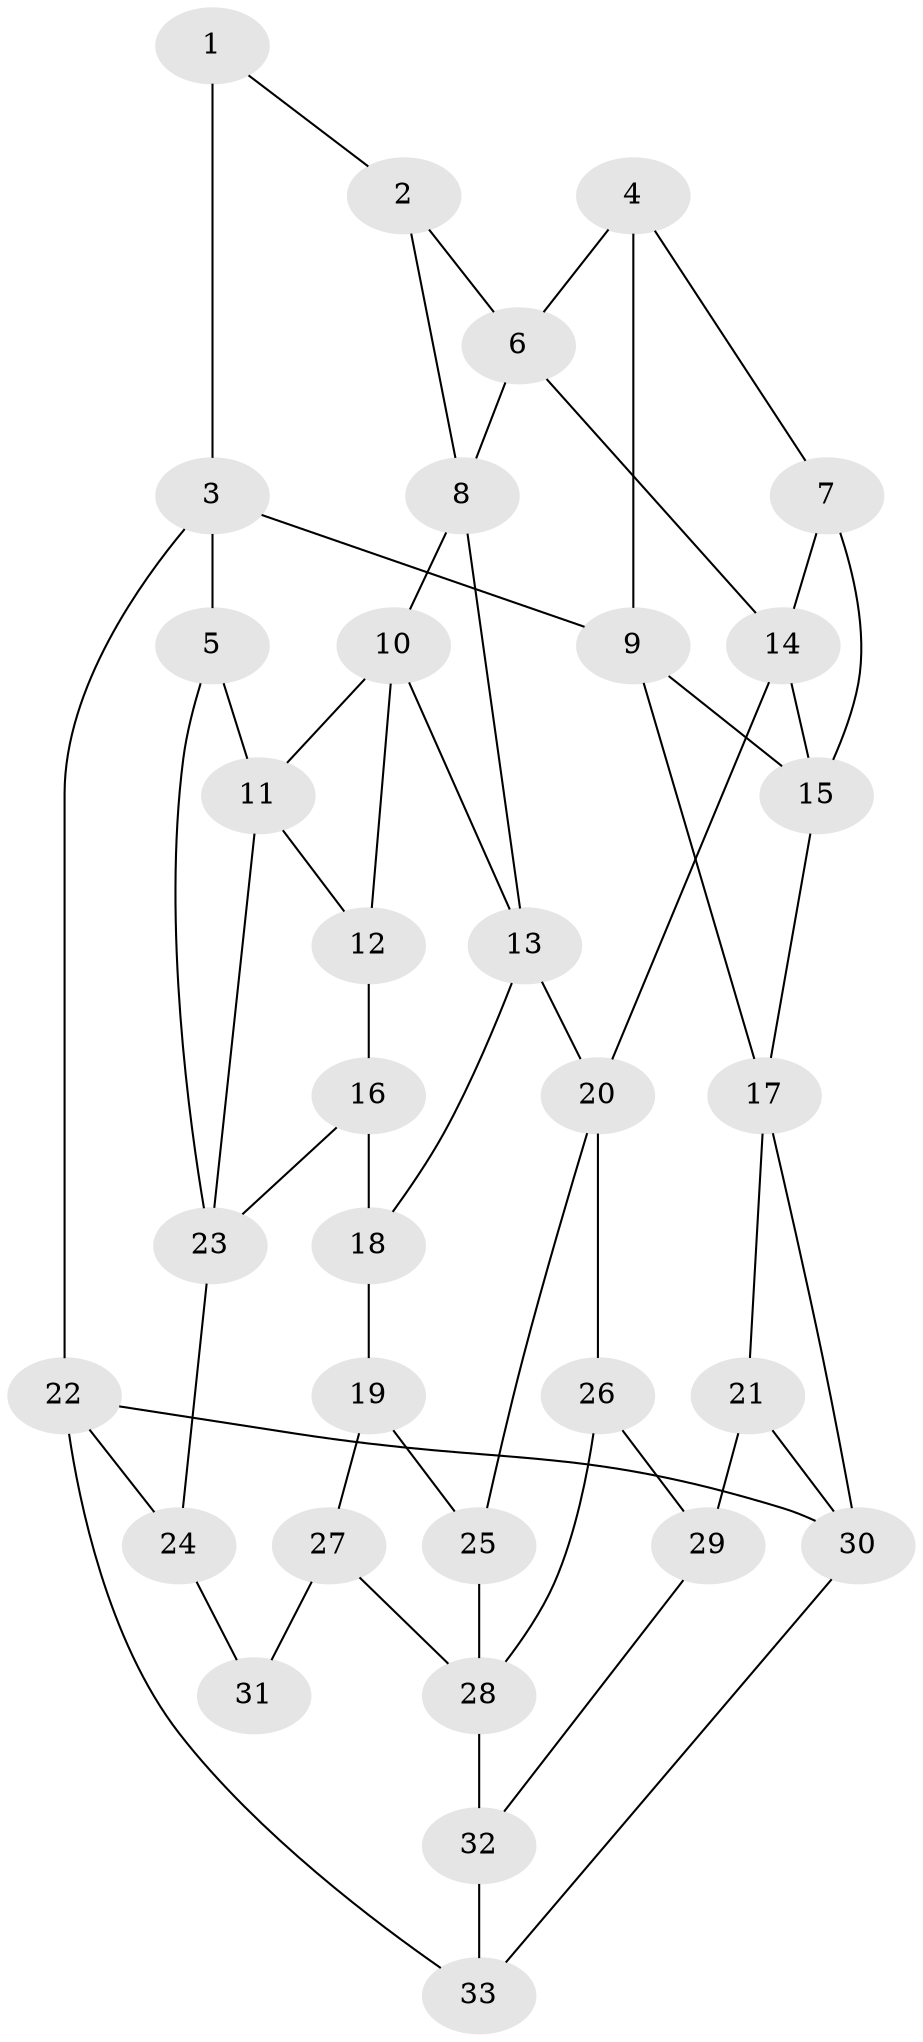 // original degree distribution, {3: 0.030303030303030304, 6: 0.25757575757575757, 5: 0.42424242424242425, 4: 0.2878787878787879}
// Generated by graph-tools (version 1.1) at 2025/03/03/09/25 03:03:23]
// undirected, 33 vertices, 56 edges
graph export_dot {
graph [start="1"]
  node [color=gray90,style=filled];
  1;
  2;
  3;
  4;
  5;
  6;
  7;
  8;
  9;
  10;
  11;
  12;
  13;
  14;
  15;
  16;
  17;
  18;
  19;
  20;
  21;
  22;
  23;
  24;
  25;
  26;
  27;
  28;
  29;
  30;
  31;
  32;
  33;
  1 -- 2 [weight=1.0];
  1 -- 3 [weight=2.0];
  2 -- 6 [weight=1.0];
  2 -- 8 [weight=1.0];
  3 -- 5 [weight=1.0];
  3 -- 9 [weight=1.0];
  3 -- 22 [weight=2.0];
  4 -- 6 [weight=1.0];
  4 -- 7 [weight=1.0];
  4 -- 9 [weight=1.0];
  5 -- 11 [weight=1.0];
  5 -- 23 [weight=1.0];
  6 -- 8 [weight=1.0];
  6 -- 14 [weight=1.0];
  7 -- 14 [weight=1.0];
  7 -- 15 [weight=1.0];
  8 -- 10 [weight=1.0];
  8 -- 13 [weight=1.0];
  9 -- 15 [weight=1.0];
  9 -- 17 [weight=1.0];
  10 -- 11 [weight=1.0];
  10 -- 12 [weight=1.0];
  10 -- 13 [weight=1.0];
  11 -- 12 [weight=1.0];
  11 -- 23 [weight=1.0];
  12 -- 16 [weight=1.0];
  13 -- 18 [weight=1.0];
  13 -- 20 [weight=1.0];
  14 -- 15 [weight=1.0];
  14 -- 20 [weight=1.0];
  15 -- 17 [weight=1.0];
  16 -- 18 [weight=2.0];
  16 -- 23 [weight=1.0];
  17 -- 21 [weight=1.0];
  17 -- 30 [weight=1.0];
  18 -- 19 [weight=1.0];
  19 -- 25 [weight=2.0];
  19 -- 27 [weight=1.0];
  20 -- 25 [weight=1.0];
  20 -- 26 [weight=1.0];
  21 -- 29 [weight=1.0];
  21 -- 30 [weight=1.0];
  22 -- 24 [weight=1.0];
  22 -- 30 [weight=1.0];
  22 -- 33 [weight=2.0];
  23 -- 24 [weight=1.0];
  24 -- 31 [weight=2.0];
  25 -- 28 [weight=1.0];
  26 -- 28 [weight=1.0];
  26 -- 29 [weight=2.0];
  27 -- 28 [weight=1.0];
  27 -- 31 [weight=2.0];
  28 -- 32 [weight=1.0];
  29 -- 32 [weight=1.0];
  30 -- 33 [weight=1.0];
  32 -- 33 [weight=2.0];
}
